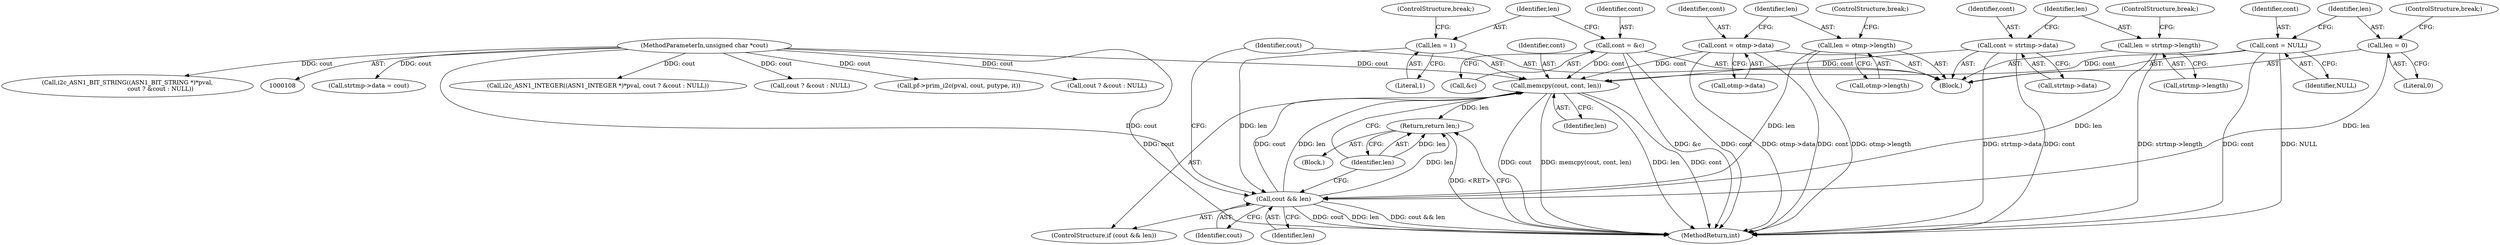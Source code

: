 digraph "0_openssl_f5da52e308a6aeea6d5f3df98c4da295d7e9cc27_1@API" {
"1000404" [label="(Call,memcpy(cout, cont, len))"];
"1000401" [label="(Call,cout && len)"];
"1000110" [label="(MethodParameterIn,unsigned char *cout)"];
"1000236" [label="(Call,len = otmp->length)"];
"1000306" [label="(Call,len = 1)"];
"1000246" [label="(Call,len = 0)"];
"1000394" [label="(Call,len = strtmp->length)"];
"1000302" [label="(Call,cont = &c)"];
"1000231" [label="(Call,cont = otmp->data)"];
"1000389" [label="(Call,cont = strtmp->data)"];
"1000243" [label="(Call,cont = NULL)"];
"1000408" [label="(Return,return len;)"];
"1000389" [label="(Call,cont = strtmp->data)"];
"1000309" [label="(ControlStructure,break;)"];
"1000249" [label="(ControlStructure,break;)"];
"1000113" [label="(Block,)"];
"1000302" [label="(Call,cont = &c)"];
"1000376" [label="(Call,strtmp->data = cout)"];
"1000241" [label="(ControlStructure,break;)"];
"1000326" [label="(Call,i2c_ASN1_INTEGER((ASN1_INTEGER *)*pval, cout ? &cout : NULL))"];
"1000232" [label="(Identifier,cont)"];
"1000317" [label="(Call,cout ? &cout : NULL)"];
"1000233" [label="(Call,otmp->data)"];
"1000236" [label="(Call,len = otmp->length)"];
"1000400" [label="(ControlStructure,if (cout && len))"];
"1000137" [label="(Call,pf->prim_i2c(pval, cout, putype, it))"];
"1000237" [label="(Identifier,len)"];
"1000303" [label="(Identifier,cont)"];
"1000304" [label="(Call,&c)"];
"1000244" [label="(Identifier,cont)"];
"1000408" [label="(Return,return len;)"];
"1000247" [label="(Identifier,len)"];
"1000306" [label="(Call,len = 1)"];
"1000248" [label="(Literal,0)"];
"1000245" [label="(Identifier,NULL)"];
"1000331" [label="(Call,cout ? &cout : NULL)"];
"1000243" [label="(Call,cont = NULL)"];
"1000391" [label="(Call,strtmp->data)"];
"1000399" [label="(ControlStructure,break;)"];
"1000312" [label="(Call,i2c_ASN1_BIT_STRING((ASN1_BIT_STRING *)*pval,\n                                   cout ? &cout : NULL))"];
"1000403" [label="(Identifier,len)"];
"1000410" [label="(MethodReturn,int)"];
"1000401" [label="(Call,cout && len)"];
"1000395" [label="(Identifier,len)"];
"1000406" [label="(Identifier,cont)"];
"1000405" [label="(Identifier,cout)"];
"1000394" [label="(Call,len = strtmp->length)"];
"1000396" [label="(Call,strtmp->length)"];
"1000223" [label="(Block,)"];
"1000402" [label="(Identifier,cout)"];
"1000308" [label="(Literal,1)"];
"1000390" [label="(Identifier,cont)"];
"1000307" [label="(Identifier,len)"];
"1000231" [label="(Call,cont = otmp->data)"];
"1000238" [label="(Call,otmp->length)"];
"1000246" [label="(Call,len = 0)"];
"1000110" [label="(MethodParameterIn,unsigned char *cout)"];
"1000407" [label="(Identifier,len)"];
"1000409" [label="(Identifier,len)"];
"1000404" [label="(Call,memcpy(cout, cont, len))"];
"1000404" -> "1000400"  [label="AST: "];
"1000404" -> "1000407"  [label="CFG: "];
"1000405" -> "1000404"  [label="AST: "];
"1000406" -> "1000404"  [label="AST: "];
"1000407" -> "1000404"  [label="AST: "];
"1000409" -> "1000404"  [label="CFG: "];
"1000404" -> "1000410"  [label="DDG: cout"];
"1000404" -> "1000410"  [label="DDG: memcpy(cout, cont, len)"];
"1000404" -> "1000410"  [label="DDG: len"];
"1000404" -> "1000410"  [label="DDG: cont"];
"1000401" -> "1000404"  [label="DDG: cout"];
"1000401" -> "1000404"  [label="DDG: len"];
"1000110" -> "1000404"  [label="DDG: cout"];
"1000302" -> "1000404"  [label="DDG: cont"];
"1000231" -> "1000404"  [label="DDG: cont"];
"1000389" -> "1000404"  [label="DDG: cont"];
"1000243" -> "1000404"  [label="DDG: cont"];
"1000404" -> "1000408"  [label="DDG: len"];
"1000401" -> "1000400"  [label="AST: "];
"1000401" -> "1000402"  [label="CFG: "];
"1000401" -> "1000403"  [label="CFG: "];
"1000402" -> "1000401"  [label="AST: "];
"1000403" -> "1000401"  [label="AST: "];
"1000405" -> "1000401"  [label="CFG: "];
"1000409" -> "1000401"  [label="CFG: "];
"1000401" -> "1000410"  [label="DDG: cout && len"];
"1000401" -> "1000410"  [label="DDG: cout"];
"1000401" -> "1000410"  [label="DDG: len"];
"1000110" -> "1000401"  [label="DDG: cout"];
"1000236" -> "1000401"  [label="DDG: len"];
"1000306" -> "1000401"  [label="DDG: len"];
"1000246" -> "1000401"  [label="DDG: len"];
"1000394" -> "1000401"  [label="DDG: len"];
"1000401" -> "1000408"  [label="DDG: len"];
"1000110" -> "1000108"  [label="AST: "];
"1000110" -> "1000410"  [label="DDG: cout"];
"1000110" -> "1000137"  [label="DDG: cout"];
"1000110" -> "1000312"  [label="DDG: cout"];
"1000110" -> "1000317"  [label="DDG: cout"];
"1000110" -> "1000326"  [label="DDG: cout"];
"1000110" -> "1000331"  [label="DDG: cout"];
"1000110" -> "1000376"  [label="DDG: cout"];
"1000236" -> "1000223"  [label="AST: "];
"1000236" -> "1000238"  [label="CFG: "];
"1000237" -> "1000236"  [label="AST: "];
"1000238" -> "1000236"  [label="AST: "];
"1000241" -> "1000236"  [label="CFG: "];
"1000236" -> "1000410"  [label="DDG: otmp->length"];
"1000306" -> "1000223"  [label="AST: "];
"1000306" -> "1000308"  [label="CFG: "];
"1000307" -> "1000306"  [label="AST: "];
"1000308" -> "1000306"  [label="AST: "];
"1000309" -> "1000306"  [label="CFG: "];
"1000246" -> "1000223"  [label="AST: "];
"1000246" -> "1000248"  [label="CFG: "];
"1000247" -> "1000246"  [label="AST: "];
"1000248" -> "1000246"  [label="AST: "];
"1000249" -> "1000246"  [label="CFG: "];
"1000394" -> "1000223"  [label="AST: "];
"1000394" -> "1000396"  [label="CFG: "];
"1000395" -> "1000394"  [label="AST: "];
"1000396" -> "1000394"  [label="AST: "];
"1000399" -> "1000394"  [label="CFG: "];
"1000394" -> "1000410"  [label="DDG: strtmp->length"];
"1000302" -> "1000223"  [label="AST: "];
"1000302" -> "1000304"  [label="CFG: "];
"1000303" -> "1000302"  [label="AST: "];
"1000304" -> "1000302"  [label="AST: "];
"1000307" -> "1000302"  [label="CFG: "];
"1000302" -> "1000410"  [label="DDG: &c"];
"1000302" -> "1000410"  [label="DDG: cont"];
"1000231" -> "1000223"  [label="AST: "];
"1000231" -> "1000233"  [label="CFG: "];
"1000232" -> "1000231"  [label="AST: "];
"1000233" -> "1000231"  [label="AST: "];
"1000237" -> "1000231"  [label="CFG: "];
"1000231" -> "1000410"  [label="DDG: otmp->data"];
"1000231" -> "1000410"  [label="DDG: cont"];
"1000389" -> "1000223"  [label="AST: "];
"1000389" -> "1000391"  [label="CFG: "];
"1000390" -> "1000389"  [label="AST: "];
"1000391" -> "1000389"  [label="AST: "];
"1000395" -> "1000389"  [label="CFG: "];
"1000389" -> "1000410"  [label="DDG: cont"];
"1000389" -> "1000410"  [label="DDG: strtmp->data"];
"1000243" -> "1000223"  [label="AST: "];
"1000243" -> "1000245"  [label="CFG: "];
"1000244" -> "1000243"  [label="AST: "];
"1000245" -> "1000243"  [label="AST: "];
"1000247" -> "1000243"  [label="CFG: "];
"1000243" -> "1000410"  [label="DDG: cont"];
"1000243" -> "1000410"  [label="DDG: NULL"];
"1000408" -> "1000113"  [label="AST: "];
"1000408" -> "1000409"  [label="CFG: "];
"1000409" -> "1000408"  [label="AST: "];
"1000410" -> "1000408"  [label="CFG: "];
"1000408" -> "1000410"  [label="DDG: <RET>"];
"1000409" -> "1000408"  [label="DDG: len"];
}
